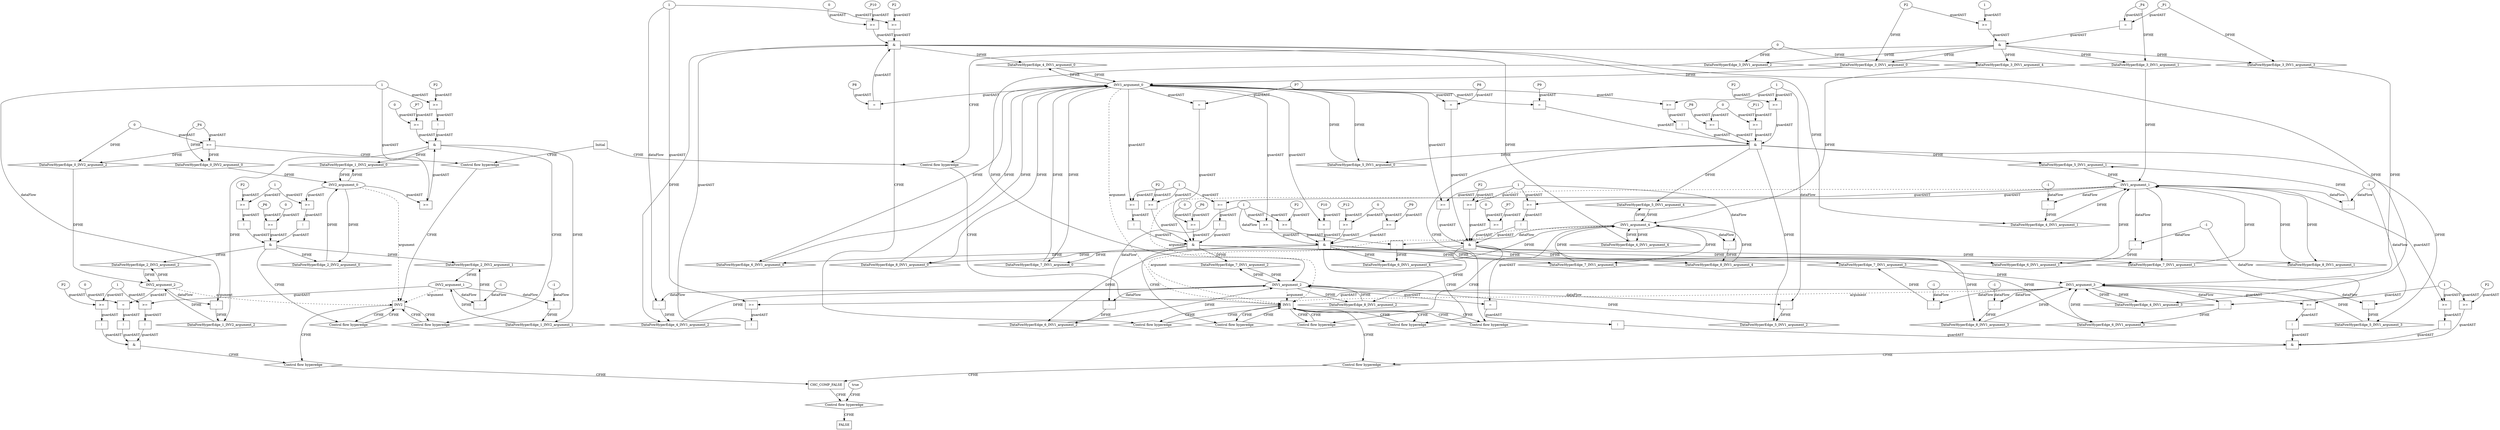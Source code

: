 digraph dag {
"CHC_COMP_FALSE" [label="CHC_COMP_FALSE" nodeName="CHC_COMP_FALSE" class=CONTROL  shape="rect"];
"INV1" [label="INV1" nodeName="INV1" class=CONTROL  shape="rect"];
"INV2" [label="INV2" nodeName="INV2" class=CONTROL  shape="rect"];
FALSE [label="FALSE" nodeName=FALSE class=CONTROL  shape="rect"];
Initial [label="Initial" nodeName=Initial class=CONTROL  shape="rect"];
ControlFowHyperEdge_0 [label="Control flow hyperedge" nodeName=ControlFowHyperEdge_0 class=controlFlowHyperEdge shape="diamond"];
"Initial" -> ControlFowHyperEdge_0 [label="CFHE"]
ControlFowHyperEdge_0 -> "INV2" [label="CFHE"]
ControlFowHyperEdge_1 [label="Control flow hyperedge" nodeName=ControlFowHyperEdge_1 class=controlFlowHyperEdge shape="diamond"];
"INV2" -> ControlFowHyperEdge_1 [label="CFHE"]
ControlFowHyperEdge_1 -> "INV2" [label="CFHE"]
ControlFowHyperEdge_2 [label="Control flow hyperedge" nodeName=ControlFowHyperEdge_2 class=controlFlowHyperEdge shape="diamond"];
"INV2" -> ControlFowHyperEdge_2 [label="CFHE"]
ControlFowHyperEdge_2 -> "INV2" [label="CFHE"]
ControlFowHyperEdge_3 [label="Control flow hyperedge" nodeName=ControlFowHyperEdge_3 class=controlFlowHyperEdge shape="diamond"];
"Initial" -> ControlFowHyperEdge_3 [label="CFHE"]
ControlFowHyperEdge_3 -> "INV1" [label="CFHE"]
ControlFowHyperEdge_4 [label="Control flow hyperedge" nodeName=ControlFowHyperEdge_4 class=controlFlowHyperEdge shape="diamond"];
"INV1" -> ControlFowHyperEdge_4 [label="CFHE"]
ControlFowHyperEdge_4 -> "INV1" [label="CFHE"]
ControlFowHyperEdge_5 [label="Control flow hyperedge" nodeName=ControlFowHyperEdge_5 class=controlFlowHyperEdge shape="diamond"];
"INV1" -> ControlFowHyperEdge_5 [label="CFHE"]
ControlFowHyperEdge_5 -> "INV1" [label="CFHE"]
ControlFowHyperEdge_6 [label="Control flow hyperedge" nodeName=ControlFowHyperEdge_6 class=controlFlowHyperEdge shape="diamond"];
"INV1" -> ControlFowHyperEdge_6 [label="CFHE"]
ControlFowHyperEdge_6 -> "INV1" [label="CFHE"]
ControlFowHyperEdge_7 [label="Control flow hyperedge" nodeName=ControlFowHyperEdge_7 class=controlFlowHyperEdge shape="diamond"];
"INV1" -> ControlFowHyperEdge_7 [label="CFHE"]
ControlFowHyperEdge_7 -> "INV1" [label="CFHE"]
ControlFowHyperEdge_8 [label="Control flow hyperedge" nodeName=ControlFowHyperEdge_8 class=controlFlowHyperEdge shape="diamond"];
"INV1" -> ControlFowHyperEdge_8 [label="CFHE"]
ControlFowHyperEdge_8 -> "INV1" [label="CFHE"]
ControlFowHyperEdge_9 [label="Control flow hyperedge" nodeName=ControlFowHyperEdge_9 class=controlFlowHyperEdge shape="diamond"];
"INV2" -> ControlFowHyperEdge_9 [label="CFHE"]
ControlFowHyperEdge_9 -> "CHC_COMP_FALSE" [label="CFHE"]
ControlFowHyperEdge_10 [label="Control flow hyperedge" nodeName=ControlFowHyperEdge_10 class=controlFlowHyperEdge shape="diamond"];
"INV1" -> ControlFowHyperEdge_10 [label="CFHE"]
ControlFowHyperEdge_10 -> "CHC_COMP_FALSE" [label="CFHE"]
ControlFowHyperEdge_11 [label="Control flow hyperedge" nodeName=ControlFowHyperEdge_11 class=controlFlowHyperEdge shape="diamond"];
"CHC_COMP_FALSE" -> ControlFowHyperEdge_11 [label="CFHE"]
ControlFowHyperEdge_11 -> "FALSE" [label="CFHE"]
"INV2_argument_0" [label="INV2_argument_0" nodeName=argument0 class=argument  head="INV2" shape="oval"];
"INV2_argument_0" -> "INV2"[label="argument" style="dashed"]
"INV2_argument_1" [label="INV2_argument_1" nodeName=argument1 class=argument  head="INV2" shape="oval"];
"INV2_argument_1" -> "INV2"[label="argument" style="dashed"]
"INV2_argument_2" [label="INV2_argument_2" nodeName=argument2 class=argument  head="INV2" shape="oval"];
"INV2_argument_2" -> "INV2"[label="argument" style="dashed"]
"INV1_argument_0" [label="INV1_argument_0" nodeName=argument0 class=argument  head="INV1" shape="oval"];
"INV1_argument_0" -> "INV1"[label="argument" style="dashed"]
"INV1_argument_1" [label="INV1_argument_1" nodeName=argument1 class=argument  head="INV1" shape="oval"];
"INV1_argument_1" -> "INV1"[label="argument" style="dashed"]
"INV1_argument_2" [label="INV1_argument_2" nodeName=argument2 class=argument  head="INV1" shape="oval"];
"INV1_argument_2" -> "INV1"[label="argument" style="dashed"]
"INV1_argument_3" [label="INV1_argument_3" nodeName=argument3 class=argument  head="INV1" shape="oval"];
"INV1_argument_3" -> "INV1"[label="argument" style="dashed"]
"INV1_argument_4" [label="INV1_argument_4" nodeName=argument4 class=argument  head="INV1" shape="oval"];
"INV1_argument_4" -> "INV1"[label="argument" style="dashed"]

"xxxINV2___Initial_0xxxguard_0_node_0" [label=">=" nodeName="xxxINV2___Initial_0xxxguard_0_node_0" class=Operator  shape="rect"];
"xxxINV2___Initial_0xxxdataFlow1_node_0" -> "xxxINV2___Initial_0xxxguard_0_node_0"[label="guardAST"]
"xxxINV2___Initial_0xxxdataFlow_0_node_0" -> "xxxINV2___Initial_0xxxguard_0_node_0"[label="guardAST"]

"xxxINV2___Initial_0xxxguard_0_node_0" -> "ControlFowHyperEdge_0" [label="CFHE"];
"xxxINV2___Initial_0xxxdataFlow_0_node_0" [label="_P4" nodeName="xxxINV2___Initial_0xxxdataFlow_0_node_0" class=symbolicConstant ];

"xxxINV2___Initial_0xxxdataFlow1_node_0" [label="0" nodeName="xxxINV2___Initial_0xxxdataFlow1_node_0" class=IdealInt ];

"xxxINV2___INV2_1xxx_and" [label="&" nodeName="xxxINV2___INV2_1xxx_and" class=Operator shape="rect"];
"xxxINV2___INV2_1xxxguard_0_node_0" [label="!" nodeName="xxxINV2___INV2_1xxxguard_0_node_0" class=Operator shape="rect"];
"xxxINV2___INV2_1xxxguard_0_node_1" [label=">=" nodeName="xxxINV2___INV2_1xxxguard_0_node_1" class=Operator  shape="rect"];
"xxxINV2___INV2_1xxxguard_0_node_2" [label="P2" nodeName="xxxINV2___INV2_1xxxguard_0_node_2" class=symbolicConstant ];
"xxxINV2___INV2_1xxxguard_0_node_1" -> "xxxINV2___INV2_1xxxguard_0_node_0"[label="guardAST"]
"xxxINV2___INV2_1xxxguard_0_node_2" -> "xxxINV2___INV2_1xxxguard_0_node_1"[label="guardAST"]
"xxxINV2___INV2_1xxxdataFlow1_node_2" -> "xxxINV2___INV2_1xxxguard_0_node_1"[label="guardAST"]

"xxxINV2___INV2_1xxxguard_0_node_0" -> "xxxINV2___INV2_1xxx_and" [label="guardAST"];
"xxxINV2___INV2_1xxxguard1_node_0" [label=">=" nodeName="xxxINV2___INV2_1xxxguard1_node_0" class=Operator  shape="rect"];
"xxxINV2___INV2_1xxxguard1_node_1" [label="_P7" nodeName="xxxINV2___INV2_1xxxguard1_node_1" class=symbolicConstant ];
"xxxINV2___INV2_1xxxguard1_node_2" [label="0" nodeName="xxxINV2___INV2_1xxxguard1_node_2" class=IdealInt ];
"xxxINV2___INV2_1xxxguard1_node_1" -> "xxxINV2___INV2_1xxxguard1_node_0"[label="guardAST"]
"xxxINV2___INV2_1xxxguard1_node_2" -> "xxxINV2___INV2_1xxxguard1_node_0"[label="guardAST"]

"xxxINV2___INV2_1xxxguard1_node_0" -> "xxxINV2___INV2_1xxx_and" [label="guardAST"];
"xxxINV2___INV2_1xxxguard2_node_0" [label=">=" nodeName="xxxINV2___INV2_1xxxguard2_node_0" class=Operator  shape="rect"];
"INV2_argument_0" -> "xxxINV2___INV2_1xxxguard2_node_0"[label="guardAST"]
"xxxINV2___INV2_1xxxdataFlow1_node_2" -> "xxxINV2___INV2_1xxxguard2_node_0"[label="guardAST"]

"xxxINV2___INV2_1xxxguard2_node_0" -> "xxxINV2___INV2_1xxx_and" [label="guardAST"];
"xxxINV2___INV2_1xxx_and" -> "ControlFowHyperEdge_1" [label="CFHE"];
"xxxINV2___INV2_1xxxdataFlow_0_node_0" [label="-" nodeName="xxxINV2___INV2_1xxxdataFlow_0_node_0" class= Operator shape="rect"];
"xxxINV2___INV2_1xxxdataFlow_0_node_2" [label="-1" nodeName="xxxINV2___INV2_1xxxdataFlow_0_node_2" class=IdealInt ];
"INV2_argument_1" -> "xxxINV2___INV2_1xxxdataFlow_0_node_0"[label="dataFlow"]
"xxxINV2___INV2_1xxxdataFlow_0_node_2" -> "xxxINV2___INV2_1xxxdataFlow_0_node_0"[label="dataFlow"]

"xxxINV2___INV2_1xxxdataFlow1_node_0" [label="-" nodeName="xxxINV2___INV2_1xxxdataFlow1_node_0" class= Operator shape="rect"];
"xxxINV2___INV2_1xxxdataFlow1_node_2" [label="1" nodeName="xxxINV2___INV2_1xxxdataFlow1_node_2" class=IdealInt ];
"INV2_argument_2" -> "xxxINV2___INV2_1xxxdataFlow1_node_0"[label="dataFlow"]
"xxxINV2___INV2_1xxxdataFlow1_node_2" -> "xxxINV2___INV2_1xxxdataFlow1_node_0"[label="dataFlow"]

"xxxINV2___INV2_2xxx_and" [label="&" nodeName="xxxINV2___INV2_2xxx_and" class=Operator shape="rect"];
"xxxINV2___INV2_2xxxguard_0_node_0" [label=">=" nodeName="xxxINV2___INV2_2xxxguard_0_node_0" class=Operator  shape="rect"];
"xxxINV2___INV2_2xxxguard_0_node_1" [label="_P6" nodeName="xxxINV2___INV2_2xxxguard_0_node_1" class=symbolicConstant ];
"xxxINV2___INV2_2xxxguard_0_node_2" [label="0" nodeName="xxxINV2___INV2_2xxxguard_0_node_2" class=IdealInt ];
"xxxINV2___INV2_2xxxguard_0_node_1" -> "xxxINV2___INV2_2xxxguard_0_node_0"[label="guardAST"]
"xxxINV2___INV2_2xxxguard_0_node_2" -> "xxxINV2___INV2_2xxxguard_0_node_0"[label="guardAST"]

"xxxINV2___INV2_2xxxguard_0_node_0" -> "xxxINV2___INV2_2xxx_and" [label="guardAST"];
"xxxINV2___INV2_2xxxguard1_node_0" [label="!" nodeName="xxxINV2___INV2_2xxxguard1_node_0" class=Operator shape="rect"];
"xxxINV2___INV2_2xxxguard1_node_1" [label=">=" nodeName="xxxINV2___INV2_2xxxguard1_node_1" class=Operator  shape="rect"];
"xxxINV2___INV2_2xxxguard1_node_2" [label="P2" nodeName="xxxINV2___INV2_2xxxguard1_node_2" class=symbolicConstant ];
"xxxINV2___INV2_2xxxguard1_node_3" [label="1" nodeName="xxxINV2___INV2_2xxxguard1_node_3" class=IdealInt ];
"xxxINV2___INV2_2xxxguard1_node_1" -> "xxxINV2___INV2_2xxxguard1_node_0"[label="guardAST"]
"xxxINV2___INV2_2xxxguard1_node_2" -> "xxxINV2___INV2_2xxxguard1_node_1"[label="guardAST"]
"xxxINV2___INV2_2xxxguard1_node_3" -> "xxxINV2___INV2_2xxxguard1_node_1"[label="guardAST"]

"xxxINV2___INV2_2xxxguard1_node_0" -> "xxxINV2___INV2_2xxx_and" [label="guardAST"];
"xxxINV2___INV2_2xxxguard2_node_0" [label="!" nodeName="xxxINV2___INV2_2xxxguard2_node_0" class=Operator shape="rect"];
"xxxINV2___INV2_2xxxguard2_node_1" [label=">=" nodeName="xxxINV2___INV2_2xxxguard2_node_1" class=Operator  shape="rect"];
"xxxINV2___INV2_2xxxguard2_node_1" -> "xxxINV2___INV2_2xxxguard2_node_0"[label="guardAST"]
"INV2_argument_0" -> "xxxINV2___INV2_2xxxguard2_node_1"[label="guardAST"]
"xxxINV2___INV2_2xxxguard1_node_3" -> "xxxINV2___INV2_2xxxguard2_node_1"[label="guardAST"]

"xxxINV2___INV2_2xxxguard2_node_0" -> "xxxINV2___INV2_2xxx_and" [label="guardAST"];
"xxxINV2___INV2_2xxx_and" -> "ControlFowHyperEdge_2" [label="CFHE"];
"xxxINV2___INV2_2xxxdataFlow_0_node_0" [label="-" nodeName="xxxINV2___INV2_2xxxdataFlow_0_node_0" class= Operator shape="rect"];
"xxxINV2___INV2_2xxxdataFlow_0_node_2" [label="-1" nodeName="xxxINV2___INV2_2xxxdataFlow_0_node_2" class=IdealInt ];
"INV2_argument_1" -> "xxxINV2___INV2_2xxxdataFlow_0_node_0"[label="dataFlow"]
"xxxINV2___INV2_2xxxdataFlow_0_node_2" -> "xxxINV2___INV2_2xxxdataFlow_0_node_0"[label="dataFlow"]

"xxxINV1___Initial_3xxx_and" [label="&" nodeName="xxxINV1___Initial_3xxx_and" class=Operator shape="rect"];
"xxxINV1___Initial_3xxxguard_0_node_0" [label=">=" nodeName="xxxINV1___Initial_3xxxguard_0_node_0" class=Operator  shape="rect"];
"xxxINV1___Initial_3xxxguard_0_node_2" [label="1" nodeName="xxxINV1___Initial_3xxxguard_0_node_2" class=IdealInt ];
"xxxINV1___Initial_3xxxdataFlow4_node_0" -> "xxxINV1___Initial_3xxxguard_0_node_0"[label="guardAST"]
"xxxINV1___Initial_3xxxguard_0_node_2" -> "xxxINV1___Initial_3xxxguard_0_node_0"[label="guardAST"]

"xxxINV1___Initial_3xxxguard_0_node_0" -> "xxxINV1___Initial_3xxx_and" [label="guardAST"];
"xxxINV1___Initial_3xxxguard1_node_0" [label="=" nodeName="xxxINV1___Initial_3xxxguard1_node_0" class=Operator  shape="rect"];
"xxxINV1___Initial_3xxxdataFlow1_node_0" -> "xxxINV1___Initial_3xxxguard1_node_0"[label="guardAST"]
"xxxINV1___Initial_3xxxdataFlow3_node_0" -> "xxxINV1___Initial_3xxxguard1_node_0"[label="guardAST"]

"xxxINV1___Initial_3xxxguard1_node_0" -> "xxxINV1___Initial_3xxx_and" [label="guardAST"];
"xxxINV1___Initial_3xxx_and" -> "ControlFowHyperEdge_3" [label="CFHE"];
"xxxINV1___Initial_3xxxdataFlow_0_node_0" [label="0" nodeName="xxxINV1___Initial_3xxxdataFlow_0_node_0" class=IdealInt ];

"xxxINV1___Initial_3xxxdataFlow1_node_0" [label="_P4" nodeName="xxxINV1___Initial_3xxxdataFlow1_node_0" class=symbolicConstant ];


"xxxINV1___Initial_3xxxdataFlow3_node_0" [label="_P1" nodeName="xxxINV1___Initial_3xxxdataFlow3_node_0" class=symbolicConstant ];

"xxxINV1___Initial_3xxxdataFlow4_node_0" [label="P2" nodeName="xxxINV1___Initial_3xxxdataFlow4_node_0" class=symbolicConstant ];

"xxxINV1___INV1_4xxx_and" [label="&" nodeName="xxxINV1___INV1_4xxx_and" class=Operator shape="rect"];
"xxxINV1___INV1_4xxxguard_0_node_0" [label=">=" nodeName="xxxINV1___INV1_4xxxguard_0_node_0" class=Operator  shape="rect"];
"xxxINV1___INV1_4xxxguard_0_node_1" [label="P2" nodeName="xxxINV1___INV1_4xxxguard_0_node_1" class=symbolicConstant ];
"xxxINV1___INV1_4xxxguard_0_node_1" -> "xxxINV1___INV1_4xxxguard_0_node_0"[label="guardAST"]
"xxxINV1___INV1_4xxxdataFlow1_node_2" -> "xxxINV1___INV1_4xxxguard_0_node_0"[label="guardAST"]

"xxxINV1___INV1_4xxxguard_0_node_0" -> "xxxINV1___INV1_4xxx_and" [label="guardAST"];
"xxxINV1___INV1_4xxxguard1_node_0" [label=">=" nodeName="xxxINV1___INV1_4xxxguard1_node_0" class=Operator  shape="rect"];
"xxxINV1___INV1_4xxxguard1_node_1" [label="_P10" nodeName="xxxINV1___INV1_4xxxguard1_node_1" class=symbolicConstant ];
"xxxINV1___INV1_4xxxguard1_node_2" [label="0" nodeName="xxxINV1___INV1_4xxxguard1_node_2" class=IdealInt ];
"xxxINV1___INV1_4xxxguard1_node_1" -> "xxxINV1___INV1_4xxxguard1_node_0"[label="guardAST"]
"xxxINV1___INV1_4xxxguard1_node_2" -> "xxxINV1___INV1_4xxxguard1_node_0"[label="guardAST"]

"xxxINV1___INV1_4xxxguard1_node_0" -> "xxxINV1___INV1_4xxx_and" [label="guardAST"];
"xxxINV1___INV1_4xxxguard2_node_0" [label="!" nodeName="xxxINV1___INV1_4xxxguard2_node_0" class=Operator shape="rect"];
"xxxINV1___INV1_4xxxguard2_node_1" [label=">=" nodeName="xxxINV1___INV1_4xxxguard2_node_1" class=Operator  shape="rect"];
"xxxINV1___INV1_4xxxguard2_node_1" -> "xxxINV1___INV1_4xxxguard2_node_0"[label="guardAST"]
"INV1_argument_3" -> "xxxINV1___INV1_4xxxguard2_node_1"[label="guardAST"]
"xxxINV1___INV1_4xxxdataFlow1_node_2" -> "xxxINV1___INV1_4xxxguard2_node_1"[label="guardAST"]

"xxxINV1___INV1_4xxxguard2_node_0" -> "xxxINV1___INV1_4xxx_and" [label="guardAST"];
"xxxINV1___INV1_4xxxguard3_node_0" [label="=" nodeName="xxxINV1___INV1_4xxxguard3_node_0" class=Operator  shape="rect"];
"xxxINV1___INV1_4xxxguard3_node_1" [label="P8" nodeName="xxxINV1___INV1_4xxxguard3_node_1" class=symbolicConstant ];
"xxxINV1___INV1_4xxxguard3_node_1" -> "xxxINV1___INV1_4xxxguard3_node_0"[label="guardAST"]
"INV1_argument_0" -> "xxxINV1___INV1_4xxxguard3_node_0"[label="guardAST"]

"xxxINV1___INV1_4xxxguard3_node_0" -> "xxxINV1___INV1_4xxx_and" [label="guardAST"];
"xxxINV1___INV1_4xxx_and" -> "ControlFowHyperEdge_4" [label="CFHE"];
"xxxINV1___INV1_4xxxdataFlow_0_node_0" [label="-" nodeName="xxxINV1___INV1_4xxxdataFlow_0_node_0" class= Operator shape="rect"];
"xxxINV1___INV1_4xxxdataFlow_0_node_2" [label="-1" nodeName="xxxINV1___INV1_4xxxdataFlow_0_node_2" class=IdealInt ];
"INV1_argument_1" -> "xxxINV1___INV1_4xxxdataFlow_0_node_0"[label="dataFlow"]
"xxxINV1___INV1_4xxxdataFlow_0_node_2" -> "xxxINV1___INV1_4xxxdataFlow_0_node_0"[label="dataFlow"]

"xxxINV1___INV1_4xxxdataFlow1_node_0" [label="-" nodeName="xxxINV1___INV1_4xxxdataFlow1_node_0" class= Operator shape="rect"];
"xxxINV1___INV1_4xxxdataFlow1_node_2" [label="1" nodeName="xxxINV1___INV1_4xxxdataFlow1_node_2" class=IdealInt ];
"INV1_argument_2" -> "xxxINV1___INV1_4xxxdataFlow1_node_0"[label="dataFlow"]
"xxxINV1___INV1_4xxxdataFlow1_node_2" -> "xxxINV1___INV1_4xxxdataFlow1_node_0"[label="dataFlow"]

"xxxINV1___INV1_5xxx_and" [label="&" nodeName="xxxINV1___INV1_5xxx_and" class=Operator shape="rect"];
"xxxINV1___INV1_5xxxguard_0_node_0" [label="=" nodeName="xxxINV1___INV1_5xxxguard_0_node_0" class=Operator  shape="rect"];
"xxxINV1___INV1_5xxxguard_0_node_1" [label="P9" nodeName="xxxINV1___INV1_5xxxguard_0_node_1" class=symbolicConstant ];
"xxxINV1___INV1_5xxxguard_0_node_1" -> "xxxINV1___INV1_5xxxguard_0_node_0"[label="guardAST"]
"INV1_argument_0" -> "xxxINV1___INV1_5xxxguard_0_node_0"[label="guardAST"]

"xxxINV1___INV1_5xxxguard_0_node_0" -> "xxxINV1___INV1_5xxx_and" [label="guardAST"];
"xxxINV1___INV1_5xxxguard1_node_0" [label="!" nodeName="xxxINV1___INV1_5xxxguard1_node_0" class=Operator shape="rect"];
"xxxINV1___INV1_5xxxguard1_node_1" [label=">=" nodeName="xxxINV1___INV1_5xxxguard1_node_1" class=Operator  shape="rect"];
"xxxINV1___INV1_5xxxguard1_node_1" -> "xxxINV1___INV1_5xxxguard1_node_0"[label="guardAST"]
"INV1_argument_0" -> "xxxINV1___INV1_5xxxguard1_node_1"[label="guardAST"]
"xxxINV1___INV1_5xxxdataFlow2_node_2" -> "xxxINV1___INV1_5xxxguard1_node_1"[label="guardAST"]

"xxxINV1___INV1_5xxxguard1_node_0" -> "xxxINV1___INV1_5xxx_and" [label="guardAST"];
"xxxINV1___INV1_5xxxguard2_node_0" [label=">=" nodeName="xxxINV1___INV1_5xxxguard2_node_0" class=Operator  shape="rect"];
"xxxINV1___INV1_5xxxguard2_node_1" [label="_P8" nodeName="xxxINV1___INV1_5xxxguard2_node_1" class=symbolicConstant ];
"xxxINV1___INV1_5xxxguard2_node_2" [label="0" nodeName="xxxINV1___INV1_5xxxguard2_node_2" class=IdealInt ];
"xxxINV1___INV1_5xxxguard2_node_1" -> "xxxINV1___INV1_5xxxguard2_node_0"[label="guardAST"]
"xxxINV1___INV1_5xxxguard2_node_2" -> "xxxINV1___INV1_5xxxguard2_node_0"[label="guardAST"]

"xxxINV1___INV1_5xxxguard2_node_0" -> "xxxINV1___INV1_5xxx_and" [label="guardAST"];
"xxxINV1___INV1_5xxxguard3_node_0" [label=">=" nodeName="xxxINV1___INV1_5xxxguard3_node_0" class=Operator  shape="rect"];
"xxxINV1___INV1_5xxxguard3_node_1" [label="P2" nodeName="xxxINV1___INV1_5xxxguard3_node_1" class=symbolicConstant ];
"xxxINV1___INV1_5xxxguard3_node_1" -> "xxxINV1___INV1_5xxxguard3_node_0"[label="guardAST"]
"xxxINV1___INV1_5xxxdataFlow2_node_2" -> "xxxINV1___INV1_5xxxguard3_node_0"[label="guardAST"]

"xxxINV1___INV1_5xxxguard3_node_0" -> "xxxINV1___INV1_5xxx_and" [label="guardAST"];
"xxxINV1___INV1_5xxxguard4_node_0" [label=">=" nodeName="xxxINV1___INV1_5xxxguard4_node_0" class=Operator  shape="rect"];
"xxxINV1___INV1_5xxxguard4_node_1" [label="_P11" nodeName="xxxINV1___INV1_5xxxguard4_node_1" class=symbolicConstant ];
"xxxINV1___INV1_5xxxguard4_node_1" -> "xxxINV1___INV1_5xxxguard4_node_0"[label="guardAST"]
"xxxINV1___INV1_5xxxguard2_node_2" -> "xxxINV1___INV1_5xxxguard4_node_0"[label="guardAST"]

"xxxINV1___INV1_5xxxguard4_node_0" -> "xxxINV1___INV1_5xxx_and" [label="guardAST"];
"xxxINV1___INV1_5xxx_and" -> "ControlFowHyperEdge_5" [label="CFHE"];
"xxxINV1___INV1_5xxxdataFlow_0_node_0" [label="-" nodeName="xxxINV1___INV1_5xxxdataFlow_0_node_0" class= Operator shape="rect"];
"xxxINV1___INV1_5xxxdataFlow_0_node_2" [label="-1" nodeName="xxxINV1___INV1_5xxxdataFlow_0_node_2" class=IdealInt ];
"INV1_argument_1" -> "xxxINV1___INV1_5xxxdataFlow_0_node_0"[label="dataFlow"]
"xxxINV1___INV1_5xxxdataFlow_0_node_2" -> "xxxINV1___INV1_5xxxdataFlow_0_node_0"[label="dataFlow"]

"xxxINV1___INV1_5xxxdataFlow1_node_0" [label="-" nodeName="xxxINV1___INV1_5xxxdataFlow1_node_0" class= Operator shape="rect"];
"INV1_argument_3" -> "xxxINV1___INV1_5xxxdataFlow1_node_0"[label="dataFlow"]
"xxxINV1___INV1_5xxxdataFlow_0_node_2" -> "xxxINV1___INV1_5xxxdataFlow1_node_0"[label="dataFlow"]

"xxxINV1___INV1_5xxxdataFlow2_node_0" [label="-" nodeName="xxxINV1___INV1_5xxxdataFlow2_node_0" class= Operator shape="rect"];
"xxxINV1___INV1_5xxxdataFlow2_node_2" [label="1" nodeName="xxxINV1___INV1_5xxxdataFlow2_node_2" class=IdealInt ];
"INV1_argument_2" -> "xxxINV1___INV1_5xxxdataFlow2_node_0"[label="dataFlow"]
"xxxINV1___INV1_5xxxdataFlow2_node_2" -> "xxxINV1___INV1_5xxxdataFlow2_node_0"[label="dataFlow"]

"xxxINV1___INV1_6xxx_and" [label="&" nodeName="xxxINV1___INV1_6xxx_and" class=Operator shape="rect"];
"xxxINV1___INV1_6xxxguard_0_node_0" [label="=" nodeName="xxxINV1___INV1_6xxxguard_0_node_0" class=Operator  shape="rect"];
"xxxINV1___INV1_6xxxguard_0_node_1" [label="P10" nodeName="xxxINV1___INV1_6xxxguard_0_node_1" class=symbolicConstant ];
"xxxINV1___INV1_6xxxguard_0_node_1" -> "xxxINV1___INV1_6xxxguard_0_node_0"[label="guardAST"]
"INV1_argument_0" -> "xxxINV1___INV1_6xxxguard_0_node_0"[label="guardAST"]

"xxxINV1___INV1_6xxxguard_0_node_0" -> "xxxINV1___INV1_6xxx_and" [label="guardAST"];
"xxxINV1___INV1_6xxxguard3_node_0" [label=">=" nodeName="xxxINV1___INV1_6xxxguard3_node_0" class=Operator  shape="rect"];
"xxxINV1___INV1_6xxxguard3_node_1" [label="_P9" nodeName="xxxINV1___INV1_6xxxguard3_node_1" class=symbolicConstant ];
"xxxINV1___INV1_6xxxguard3_node_2" [label="0" nodeName="xxxINV1___INV1_6xxxguard3_node_2" class=IdealInt ];
"xxxINV1___INV1_6xxxguard3_node_1" -> "xxxINV1___INV1_6xxxguard3_node_0"[label="guardAST"]
"xxxINV1___INV1_6xxxguard3_node_2" -> "xxxINV1___INV1_6xxxguard3_node_0"[label="guardAST"]

"xxxINV1___INV1_6xxxguard3_node_0" -> "xxxINV1___INV1_6xxx_and" [label="guardAST"];
"xxxINV1___INV1_6xxxguard4_node_0" [label=">=" nodeName="xxxINV1___INV1_6xxxguard4_node_0" class=Operator  shape="rect"];
"xxxINV1___INV1_6xxxguard4_node_1" [label="_P12" nodeName="xxxINV1___INV1_6xxxguard4_node_1" class=symbolicConstant ];
"xxxINV1___INV1_6xxxguard4_node_1" -> "xxxINV1___INV1_6xxxguard4_node_0"[label="guardAST"]
"xxxINV1___INV1_6xxxguard3_node_2" -> "xxxINV1___INV1_6xxxguard4_node_0"[label="guardAST"]

"xxxINV1___INV1_6xxxguard4_node_0" -> "xxxINV1___INV1_6xxx_and" [label="guardAST"];
"xxxINV1___INV1_6xxxguard2_node_0" [label=">=" nodeName="xxxINV1___INV1_6xxxguard2_node_0" class=Operator  shape="rect"];
"xxxINV1___INV1_6xxxguard2_node_1" [label="P2" nodeName="xxxINV1___INV1_6xxxguard2_node_1" class=symbolicConstant ];
"xxxINV1___INV1_6xxxguard2_node_1" -> "xxxINV1___INV1_6xxxguard2_node_0"[label="guardAST"]
"xxxINV1___INV1_6xxxdataFlow2_node_2" -> "xxxINV1___INV1_6xxxguard2_node_0"[label="guardAST"]

"xxxINV1___INV1_6xxxguard2_node_0" -> "xxxINV1___INV1_6xxx_and" [label="guardAST"];
"xxxINV1___INV1_6xxxguard1_node_0" [label=">=" nodeName="xxxINV1___INV1_6xxxguard1_node_0" class=Operator  shape="rect"];
"INV1_argument_0" -> "xxxINV1___INV1_6xxxguard1_node_0"[label="guardAST"]
"xxxINV1___INV1_6xxxdataFlow2_node_2" -> "xxxINV1___INV1_6xxxguard1_node_0"[label="guardAST"]

"xxxINV1___INV1_6xxxguard1_node_0" -> "xxxINV1___INV1_6xxx_and" [label="guardAST"];
"xxxINV1___INV1_6xxx_and" -> "ControlFowHyperEdge_6" [label="CFHE"];
"xxxINV1___INV1_6xxxdataFlow_0_node_0" [label="-" nodeName="xxxINV1___INV1_6xxxdataFlow_0_node_0" class= Operator shape="rect"];
"xxxINV1___INV1_6xxxdataFlow_0_node_2" [label="-1" nodeName="xxxINV1___INV1_6xxxdataFlow_0_node_2" class=IdealInt ];
"INV1_argument_1" -> "xxxINV1___INV1_6xxxdataFlow_0_node_0"[label="dataFlow"]
"xxxINV1___INV1_6xxxdataFlow_0_node_2" -> "xxxINV1___INV1_6xxxdataFlow_0_node_0"[label="dataFlow"]

"xxxINV1___INV1_6xxxdataFlow1_node_0" [label="-" nodeName="xxxINV1___INV1_6xxxdataFlow1_node_0" class= Operator shape="rect"];
"INV1_argument_3" -> "xxxINV1___INV1_6xxxdataFlow1_node_0"[label="dataFlow"]
"xxxINV1___INV1_6xxxdataFlow_0_node_2" -> "xxxINV1___INV1_6xxxdataFlow1_node_0"[label="dataFlow"]

"xxxINV1___INV1_6xxxdataFlow2_node_0" [label="-" nodeName="xxxINV1___INV1_6xxxdataFlow2_node_0" class= Operator shape="rect"];
"xxxINV1___INV1_6xxxdataFlow2_node_2" [label="1" nodeName="xxxINV1___INV1_6xxxdataFlow2_node_2" class=IdealInt ];
"INV1_argument_2" -> "xxxINV1___INV1_6xxxdataFlow2_node_0"[label="dataFlow"]
"xxxINV1___INV1_6xxxdataFlow2_node_2" -> "xxxINV1___INV1_6xxxdataFlow2_node_0"[label="dataFlow"]

"xxxINV1___INV1_6xxxdataFlow3_node_0" [label="-" nodeName="xxxINV1___INV1_6xxxdataFlow3_node_0" class= Operator shape="rect"];
"INV1_argument_4" -> "xxxINV1___INV1_6xxxdataFlow3_node_0"[label="dataFlow"]
"xxxINV1___INV1_6xxxdataFlow2_node_2" -> "xxxINV1___INV1_6xxxdataFlow3_node_0"[label="dataFlow"]

"xxxINV1___INV1_7xxx_and" [label="&" nodeName="xxxINV1___INV1_7xxx_and" class=Operator shape="rect"];
"xxxINV1___INV1_7xxxguard3_node_0" [label=">=" nodeName="xxxINV1___INV1_7xxxguard3_node_0" class=Operator  shape="rect"];
"xxxINV1___INV1_7xxxguard3_node_1" [label="P2" nodeName="xxxINV1___INV1_7xxxguard3_node_1" class=symbolicConstant ];
"xxxINV1___INV1_7xxxguard3_node_1" -> "xxxINV1___INV1_7xxxguard3_node_0"[label="guardAST"]
"xxxINV1___INV1_7xxxguard1_node_3" -> "xxxINV1___INV1_7xxxguard3_node_0"[label="guardAST"]

"xxxINV1___INV1_7xxxguard3_node_0" -> "xxxINV1___INV1_7xxx_and" [label="guardAST"];
"xxxINV1___INV1_7xxxguard_0_node_0" [label="=" nodeName="xxxINV1___INV1_7xxxguard_0_node_0" class=Operator  shape="rect"];
"xxxINV1___INV1_7xxxguard_0_node_1" [label="P7" nodeName="xxxINV1___INV1_7xxxguard_0_node_1" class=symbolicConstant ];
"xxxINV1___INV1_7xxxguard_0_node_1" -> "xxxINV1___INV1_7xxxguard_0_node_0"[label="guardAST"]
"INV1_argument_0" -> "xxxINV1___INV1_7xxxguard_0_node_0"[label="guardAST"]

"xxxINV1___INV1_7xxxguard_0_node_0" -> "xxxINV1___INV1_7xxx_and" [label="guardAST"];
"xxxINV1___INV1_7xxxguard2_node_0" [label=">=" nodeName="xxxINV1___INV1_7xxxguard2_node_0" class=Operator  shape="rect"];
"xxxINV1___INV1_7xxxguard2_node_1" [label="_P6" nodeName="xxxINV1___INV1_7xxxguard2_node_1" class=symbolicConstant ];
"xxxINV1___INV1_7xxxguard2_node_2" [label="0" nodeName="xxxINV1___INV1_7xxxguard2_node_2" class=IdealInt ];
"xxxINV1___INV1_7xxxguard2_node_1" -> "xxxINV1___INV1_7xxxguard2_node_0"[label="guardAST"]
"xxxINV1___INV1_7xxxguard2_node_2" -> "xxxINV1___INV1_7xxxguard2_node_0"[label="guardAST"]

"xxxINV1___INV1_7xxxguard2_node_0" -> "xxxINV1___INV1_7xxx_and" [label="guardAST"];
"xxxINV1___INV1_7xxxguard4_node_0" [label="!" nodeName="xxxINV1___INV1_7xxxguard4_node_0" class=Operator shape="rect"];
"xxxINV1___INV1_7xxxguard4_node_1" [label=">=" nodeName="xxxINV1___INV1_7xxxguard4_node_1" class=Operator  shape="rect"];
"xxxINV1___INV1_7xxxguard4_node_1" -> "xxxINV1___INV1_7xxxguard4_node_0"[label="guardAST"]
"INV1_argument_0" -> "xxxINV1___INV1_7xxxguard4_node_1"[label="guardAST"]
"xxxINV1___INV1_7xxxguard1_node_3" -> "xxxINV1___INV1_7xxxguard4_node_1"[label="guardAST"]

"xxxINV1___INV1_7xxxguard4_node_0" -> "xxxINV1___INV1_7xxx_and" [label="guardAST"];
"xxxINV1___INV1_7xxxguard1_node_0" [label="!" nodeName="xxxINV1___INV1_7xxxguard1_node_0" class=Operator shape="rect"];
"xxxINV1___INV1_7xxxguard1_node_1" [label=">=" nodeName="xxxINV1___INV1_7xxxguard1_node_1" class=Operator  shape="rect"];
"xxxINV1___INV1_7xxxguard1_node_3" [label="1" nodeName="xxxINV1___INV1_7xxxguard1_node_3" class=IdealInt ];
"xxxINV1___INV1_7xxxguard1_node_1" -> "xxxINV1___INV1_7xxxguard1_node_0"[label="guardAST"]
"INV1_argument_1" -> "xxxINV1___INV1_7xxxguard1_node_1"[label="guardAST"]
"xxxINV1___INV1_7xxxguard1_node_3" -> "xxxINV1___INV1_7xxxguard1_node_1"[label="guardAST"]

"xxxINV1___INV1_7xxxguard1_node_0" -> "xxxINV1___INV1_7xxx_and" [label="guardAST"];
"xxxINV1___INV1_7xxx_and" -> "ControlFowHyperEdge_7" [label="CFHE"];
"xxxINV1___INV1_7xxxdataFlow_0_node_0" [label="-" nodeName="xxxINV1___INV1_7xxxdataFlow_0_node_0" class= Operator shape="rect"];
"xxxINV1___INV1_7xxxdataFlow_0_node_2" [label="-1" nodeName="xxxINV1___INV1_7xxxdataFlow_0_node_2" class=IdealInt ];
"INV1_argument_3" -> "xxxINV1___INV1_7xxxdataFlow_0_node_0"[label="dataFlow"]
"xxxINV1___INV1_7xxxdataFlow_0_node_2" -> "xxxINV1___INV1_7xxxdataFlow_0_node_0"[label="dataFlow"]

"xxxINV1___INV1_8xxx_and" [label="&" nodeName="xxxINV1___INV1_8xxx_and" class=Operator shape="rect"];
"xxxINV1___INV1_8xxxguard4_node_0" [label=">=" nodeName="xxxINV1___INV1_8xxxguard4_node_0" class=Operator  shape="rect"];
"INV1_argument_0" -> "xxxINV1___INV1_8xxxguard4_node_0"[label="guardAST"]
"xxxINV1___INV1_8xxxdataFlow1_node_2" -> "xxxINV1___INV1_8xxxguard4_node_0"[label="guardAST"]

"xxxINV1___INV1_8xxxguard4_node_0" -> "xxxINV1___INV1_8xxx_and" [label="guardAST"];
"xxxINV1___INV1_8xxxguard2_node_0" [label=">=" nodeName="xxxINV1___INV1_8xxxguard2_node_0" class=Operator  shape="rect"];
"xxxINV1___INV1_8xxxguard2_node_1" [label="P2" nodeName="xxxINV1___INV1_8xxxguard2_node_1" class=symbolicConstant ];
"xxxINV1___INV1_8xxxguard2_node_1" -> "xxxINV1___INV1_8xxxguard2_node_0"[label="guardAST"]
"xxxINV1___INV1_8xxxdataFlow1_node_2" -> "xxxINV1___INV1_8xxxguard2_node_0"[label="guardAST"]

"xxxINV1___INV1_8xxxguard2_node_0" -> "xxxINV1___INV1_8xxx_and" [label="guardAST"];
"xxxINV1___INV1_8xxxguard3_node_0" [label=">=" nodeName="xxxINV1___INV1_8xxxguard3_node_0" class=Operator  shape="rect"];
"xxxINV1___INV1_8xxxguard3_node_1" [label="_P7" nodeName="xxxINV1___INV1_8xxxguard3_node_1" class=symbolicConstant ];
"xxxINV1___INV1_8xxxguard3_node_2" [label="0" nodeName="xxxINV1___INV1_8xxxguard3_node_2" class=IdealInt ];
"xxxINV1___INV1_8xxxguard3_node_1" -> "xxxINV1___INV1_8xxxguard3_node_0"[label="guardAST"]
"xxxINV1___INV1_8xxxguard3_node_2" -> "xxxINV1___INV1_8xxxguard3_node_0"[label="guardAST"]

"xxxINV1___INV1_8xxxguard3_node_0" -> "xxxINV1___INV1_8xxx_and" [label="guardAST"];
"xxxINV1___INV1_8xxxguard_0_node_0" [label="=" nodeName="xxxINV1___INV1_8xxxguard_0_node_0" class=Operator  shape="rect"];
"xxxINV1___INV1_8xxxguard_0_node_1" [label="P8" nodeName="xxxINV1___INV1_8xxxguard_0_node_1" class=symbolicConstant ];
"xxxINV1___INV1_8xxxguard_0_node_1" -> "xxxINV1___INV1_8xxxguard_0_node_0"[label="guardAST"]
"INV1_argument_0" -> "xxxINV1___INV1_8xxxguard_0_node_0"[label="guardAST"]

"xxxINV1___INV1_8xxxguard_0_node_0" -> "xxxINV1___INV1_8xxx_and" [label="guardAST"];
"xxxINV1___INV1_8xxxguard1_node_0" [label="!" nodeName="xxxINV1___INV1_8xxxguard1_node_0" class=Operator shape="rect"];
"xxxINV1___INV1_8xxxguard1_node_1" [label=">=" nodeName="xxxINV1___INV1_8xxxguard1_node_1" class=Operator  shape="rect"];
"xxxINV1___INV1_8xxxguard1_node_1" -> "xxxINV1___INV1_8xxxguard1_node_0"[label="guardAST"]
"INV1_argument_1" -> "xxxINV1___INV1_8xxxguard1_node_1"[label="guardAST"]
"xxxINV1___INV1_8xxxdataFlow1_node_2" -> "xxxINV1___INV1_8xxxguard1_node_1"[label="guardAST"]

"xxxINV1___INV1_8xxxguard1_node_0" -> "xxxINV1___INV1_8xxx_and" [label="guardAST"];
"xxxINV1___INV1_8xxx_and" -> "ControlFowHyperEdge_8" [label="CFHE"];
"xxxINV1___INV1_8xxxdataFlow_0_node_0" [label="-" nodeName="xxxINV1___INV1_8xxxdataFlow_0_node_0" class= Operator shape="rect"];
"xxxINV1___INV1_8xxxdataFlow_0_node_2" [label="-1" nodeName="xxxINV1___INV1_8xxxdataFlow_0_node_2" class=IdealInt ];
"INV1_argument_3" -> "xxxINV1___INV1_8xxxdataFlow_0_node_0"[label="dataFlow"]
"xxxINV1___INV1_8xxxdataFlow_0_node_2" -> "xxxINV1___INV1_8xxxdataFlow_0_node_0"[label="dataFlow"]

"xxxINV1___INV1_8xxxdataFlow1_node_0" [label="-" nodeName="xxxINV1___INV1_8xxxdataFlow1_node_0" class= Operator shape="rect"];
"xxxINV1___INV1_8xxxdataFlow1_node_2" [label="1" nodeName="xxxINV1___INV1_8xxxdataFlow1_node_2" class=IdealInt ];
"INV1_argument_4" -> "xxxINV1___INV1_8xxxdataFlow1_node_0"[label="dataFlow"]
"xxxINV1___INV1_8xxxdataFlow1_node_2" -> "xxxINV1___INV1_8xxxdataFlow1_node_0"[label="dataFlow"]

"xxxCHC_COMP_FALSE___INV2_9xxx_and" [label="&" nodeName="xxxCHC_COMP_FALSE___INV2_9xxx_and" class=Operator shape="rect"];
"xxxCHC_COMP_FALSE___INV2_9xxxguard_0_node_0" [label="!" nodeName="xxxCHC_COMP_FALSE___INV2_9xxxguard_0_node_0" class=Operator shape="rect"];
"xxxCHC_COMP_FALSE___INV2_9xxxguard_0_node_1" [label="=" nodeName="xxxCHC_COMP_FALSE___INV2_9xxxguard_0_node_1" class=Operator  shape="rect"];
"xxxCHC_COMP_FALSE___INV2_9xxxguard_0_node_3" [label="0" nodeName="xxxCHC_COMP_FALSE___INV2_9xxxguard_0_node_3" class=IdealInt ];
"xxxCHC_COMP_FALSE___INV2_9xxxguard_0_node_1" -> "xxxCHC_COMP_FALSE___INV2_9xxxguard_0_node_0"[label="guardAST"]
"INV2_argument_2" -> "xxxCHC_COMP_FALSE___INV2_9xxxguard_0_node_1"[label="guardAST"]
"xxxCHC_COMP_FALSE___INV2_9xxxguard_0_node_3" -> "xxxCHC_COMP_FALSE___INV2_9xxxguard_0_node_1"[label="guardAST"]

"xxxCHC_COMP_FALSE___INV2_9xxxguard_0_node_0" -> "xxxCHC_COMP_FALSE___INV2_9xxx_and" [label="guardAST"];
"xxxCHC_COMP_FALSE___INV2_9xxxguard1_node_0" [label="!" nodeName="xxxCHC_COMP_FALSE___INV2_9xxxguard1_node_0" class=Operator shape="rect"];
"xxxCHC_COMP_FALSE___INV2_9xxxguard1_node_1" [label=">=" nodeName="xxxCHC_COMP_FALSE___INV2_9xxxguard1_node_1" class=Operator  shape="rect"];
"xxxCHC_COMP_FALSE___INV2_9xxxguard1_node_2" [label="P2" nodeName="xxxCHC_COMP_FALSE___INV2_9xxxguard1_node_2" class=symbolicConstant ];
"xxxCHC_COMP_FALSE___INV2_9xxxguard1_node_3" [label="1" nodeName="xxxCHC_COMP_FALSE___INV2_9xxxguard1_node_3" class=IdealInt ];
"xxxCHC_COMP_FALSE___INV2_9xxxguard1_node_1" -> "xxxCHC_COMP_FALSE___INV2_9xxxguard1_node_0"[label="guardAST"]
"xxxCHC_COMP_FALSE___INV2_9xxxguard1_node_2" -> "xxxCHC_COMP_FALSE___INV2_9xxxguard1_node_1"[label="guardAST"]
"xxxCHC_COMP_FALSE___INV2_9xxxguard1_node_3" -> "xxxCHC_COMP_FALSE___INV2_9xxxguard1_node_1"[label="guardAST"]

"xxxCHC_COMP_FALSE___INV2_9xxxguard1_node_0" -> "xxxCHC_COMP_FALSE___INV2_9xxx_and" [label="guardAST"];
"xxxCHC_COMP_FALSE___INV2_9xxxguard2_node_0" [label="!" nodeName="xxxCHC_COMP_FALSE___INV2_9xxxguard2_node_0" class=Operator shape="rect"];
"xxxCHC_COMP_FALSE___INV2_9xxxguard2_node_1" [label=">=" nodeName="xxxCHC_COMP_FALSE___INV2_9xxxguard2_node_1" class=Operator  shape="rect"];
"xxxCHC_COMP_FALSE___INV2_9xxxguard2_node_1" -> "xxxCHC_COMP_FALSE___INV2_9xxxguard2_node_0"[label="guardAST"]
"INV2_argument_1" -> "xxxCHC_COMP_FALSE___INV2_9xxxguard2_node_1"[label="guardAST"]
"xxxCHC_COMP_FALSE___INV2_9xxxguard1_node_3" -> "xxxCHC_COMP_FALSE___INV2_9xxxguard2_node_1"[label="guardAST"]

"xxxCHC_COMP_FALSE___INV2_9xxxguard2_node_0" -> "xxxCHC_COMP_FALSE___INV2_9xxx_and" [label="guardAST"];
"xxxCHC_COMP_FALSE___INV2_9xxx_and" -> "ControlFowHyperEdge_9" [label="CFHE"];
"xxxCHC_COMP_FALSE___INV1_10xxx_and" [label="&" nodeName="xxxCHC_COMP_FALSE___INV1_10xxx_and" class=Operator shape="rect"];
"xxxCHC_COMP_FALSE___INV1_10xxxguard_0_node_0" [label="!" nodeName="xxxCHC_COMP_FALSE___INV1_10xxxguard_0_node_0" class=Operator shape="rect"];
"xxxCHC_COMP_FALSE___INV1_10xxxguard_0_node_1" [label="=" nodeName="xxxCHC_COMP_FALSE___INV1_10xxxguard_0_node_1" class=Operator  shape="rect"];
"xxxCHC_COMP_FALSE___INV1_10xxxguard_0_node_1" -> "xxxCHC_COMP_FALSE___INV1_10xxxguard_0_node_0"[label="guardAST"]
"INV1_argument_2" -> "xxxCHC_COMP_FALSE___INV1_10xxxguard_0_node_1"[label="guardAST"]
"INV1_argument_4" -> "xxxCHC_COMP_FALSE___INV1_10xxxguard_0_node_1"[label="guardAST"]

"xxxCHC_COMP_FALSE___INV1_10xxxguard_0_node_0" -> "xxxCHC_COMP_FALSE___INV1_10xxx_and" [label="guardAST"];
"xxxCHC_COMP_FALSE___INV1_10xxxguard1_node_0" [label=">=" nodeName="xxxCHC_COMP_FALSE___INV1_10xxxguard1_node_0" class=Operator  shape="rect"];
"xxxCHC_COMP_FALSE___INV1_10xxxguard1_node_1" [label="P2" nodeName="xxxCHC_COMP_FALSE___INV1_10xxxguard1_node_1" class=symbolicConstant ];
"xxxCHC_COMP_FALSE___INV1_10xxxguard1_node_2" [label="1" nodeName="xxxCHC_COMP_FALSE___INV1_10xxxguard1_node_2" class=IdealInt ];
"xxxCHC_COMP_FALSE___INV1_10xxxguard1_node_1" -> "xxxCHC_COMP_FALSE___INV1_10xxxguard1_node_0"[label="guardAST"]
"xxxCHC_COMP_FALSE___INV1_10xxxguard1_node_2" -> "xxxCHC_COMP_FALSE___INV1_10xxxguard1_node_0"[label="guardAST"]

"xxxCHC_COMP_FALSE___INV1_10xxxguard1_node_0" -> "xxxCHC_COMP_FALSE___INV1_10xxx_and" [label="guardAST"];
"xxxCHC_COMP_FALSE___INV1_10xxxguard2_node_0" [label="!" nodeName="xxxCHC_COMP_FALSE___INV1_10xxxguard2_node_0" class=Operator shape="rect"];
"xxxCHC_COMP_FALSE___INV1_10xxxguard2_node_1" [label=">=" nodeName="xxxCHC_COMP_FALSE___INV1_10xxxguard2_node_1" class=Operator  shape="rect"];
"xxxCHC_COMP_FALSE___INV1_10xxxguard2_node_1" -> "xxxCHC_COMP_FALSE___INV1_10xxxguard2_node_0"[label="guardAST"]
"INV1_argument_3" -> "xxxCHC_COMP_FALSE___INV1_10xxxguard2_node_1"[label="guardAST"]
"xxxCHC_COMP_FALSE___INV1_10xxxguard1_node_2" -> "xxxCHC_COMP_FALSE___INV1_10xxxguard2_node_1"[label="guardAST"]

"xxxCHC_COMP_FALSE___INV1_10xxxguard2_node_0" -> "xxxCHC_COMP_FALSE___INV1_10xxx_and" [label="guardAST"];
"xxxCHC_COMP_FALSE___INV1_10xxxguard3_node_0" [label="!" nodeName="xxxCHC_COMP_FALSE___INV1_10xxxguard3_node_0" class=Operator shape="rect"];
"xxxCHC_COMP_FALSE___INV1_10xxxguard3_node_1" [label=">=" nodeName="xxxCHC_COMP_FALSE___INV1_10xxxguard3_node_1" class=Operator  shape="rect"];
"xxxCHC_COMP_FALSE___INV1_10xxxguard3_node_1" -> "xxxCHC_COMP_FALSE___INV1_10xxxguard3_node_0"[label="guardAST"]
"INV1_argument_1" -> "xxxCHC_COMP_FALSE___INV1_10xxxguard3_node_1"[label="guardAST"]
"xxxCHC_COMP_FALSE___INV1_10xxxguard1_node_2" -> "xxxCHC_COMP_FALSE___INV1_10xxxguard3_node_1"[label="guardAST"]

"xxxCHC_COMP_FALSE___INV1_10xxxguard3_node_0" -> "xxxCHC_COMP_FALSE___INV1_10xxx_and" [label="guardAST"];
"xxxCHC_COMP_FALSE___INV1_10xxx_and" -> "ControlFowHyperEdge_10" [label="CFHE"];
"xxxFALSE___CHC_COMP_FALSE_11xxxguard_0_node_0" [label="true" nodeName="xxxFALSE___CHC_COMP_FALSE_11xxxguard_0_node_0" class=Constant ];

"xxxFALSE___CHC_COMP_FALSE_11xxxguard_0_node_0" -> "ControlFowHyperEdge_11" [label="CFHE"];
"INV2_argument_0" -> "DataFowHyperEdge_1_INV2_argument_0"[label="DFHE"]
"DataFowHyperEdge_1_INV2_argument_0" [label="DataFowHyperEdge_1_INV2_argument_0" nodeName="DataFowHyperEdge_1_INV2_argument_0" class=DataFlowHyperedge shape="diamond"];
"DataFowHyperEdge_1_INV2_argument_0" -> "INV2_argument_0"[label="DFHE"]
"xxxINV2___INV2_1xxx_and" -> "DataFowHyperEdge_1_INV2_argument_0"[label="DFHE"]
"INV2_argument_0" -> "DataFowHyperEdge_2_INV2_argument_0"[label="DFHE"]
"DataFowHyperEdge_2_INV2_argument_0" [label="DataFowHyperEdge_2_INV2_argument_0" nodeName="DataFowHyperEdge_2_INV2_argument_0" class=DataFlowHyperedge shape="diamond"];
"DataFowHyperEdge_2_INV2_argument_0" -> "INV2_argument_0"[label="DFHE"]
"xxxINV2___INV2_2xxx_and" -> "DataFowHyperEdge_2_INV2_argument_0"[label="DFHE"]
"INV2_argument_2" -> "DataFowHyperEdge_2_INV2_argument_2"[label="DFHE"]
"DataFowHyperEdge_2_INV2_argument_2" [label="DataFowHyperEdge_2_INV2_argument_2" nodeName="DataFowHyperEdge_2_INV2_argument_2" class=DataFlowHyperedge shape="diamond"];
"DataFowHyperEdge_2_INV2_argument_2" -> "INV2_argument_2"[label="DFHE"]
"xxxINV2___INV2_2xxx_and" -> "DataFowHyperEdge_2_INV2_argument_2"[label="DFHE"]
"INV1_argument_0" -> "DataFowHyperEdge_4_INV1_argument_0"[label="DFHE"]
"DataFowHyperEdge_4_INV1_argument_0" [label="DataFowHyperEdge_4_INV1_argument_0" nodeName="DataFowHyperEdge_4_INV1_argument_0" class=DataFlowHyperedge shape="diamond"];
"DataFowHyperEdge_4_INV1_argument_0" -> "INV1_argument_0"[label="DFHE"]
"xxxINV1___INV1_4xxx_and" -> "DataFowHyperEdge_4_INV1_argument_0"[label="DFHE"]
"INV1_argument_3" -> "DataFowHyperEdge_4_INV1_argument_3"[label="DFHE"]
"DataFowHyperEdge_4_INV1_argument_3" [label="DataFowHyperEdge_4_INV1_argument_3" nodeName="DataFowHyperEdge_4_INV1_argument_3" class=DataFlowHyperedge shape="diamond"];
"DataFowHyperEdge_4_INV1_argument_3" -> "INV1_argument_3"[label="DFHE"]
"xxxINV1___INV1_4xxx_and" -> "DataFowHyperEdge_4_INV1_argument_3"[label="DFHE"]
"INV1_argument_4" -> "DataFowHyperEdge_4_INV1_argument_4"[label="DFHE"]
"DataFowHyperEdge_4_INV1_argument_4" [label="DataFowHyperEdge_4_INV1_argument_4" nodeName="DataFowHyperEdge_4_INV1_argument_4" class=DataFlowHyperedge shape="diamond"];
"DataFowHyperEdge_4_INV1_argument_4" -> "INV1_argument_4"[label="DFHE"]
"xxxINV1___INV1_4xxx_and" -> "DataFowHyperEdge_4_INV1_argument_4"[label="DFHE"]
"INV1_argument_0" -> "DataFowHyperEdge_5_INV1_argument_0"[label="DFHE"]
"DataFowHyperEdge_5_INV1_argument_0" [label="DataFowHyperEdge_5_INV1_argument_0" nodeName="DataFowHyperEdge_5_INV1_argument_0" class=DataFlowHyperedge shape="diamond"];
"DataFowHyperEdge_5_INV1_argument_0" -> "INV1_argument_0"[label="DFHE"]
"xxxINV1___INV1_5xxx_and" -> "DataFowHyperEdge_5_INV1_argument_0"[label="DFHE"]
"INV1_argument_4" -> "DataFowHyperEdge_5_INV1_argument_4"[label="DFHE"]
"DataFowHyperEdge_5_INV1_argument_4" [label="DataFowHyperEdge_5_INV1_argument_4" nodeName="DataFowHyperEdge_5_INV1_argument_4" class=DataFlowHyperedge shape="diamond"];
"DataFowHyperEdge_5_INV1_argument_4" -> "INV1_argument_4"[label="DFHE"]
"xxxINV1___INV1_5xxx_and" -> "DataFowHyperEdge_5_INV1_argument_4"[label="DFHE"]
"INV1_argument_0" -> "DataFowHyperEdge_6_INV1_argument_0"[label="DFHE"]
"DataFowHyperEdge_6_INV1_argument_0" [label="DataFowHyperEdge_6_INV1_argument_0" nodeName="DataFowHyperEdge_6_INV1_argument_0" class=DataFlowHyperedge shape="diamond"];
"DataFowHyperEdge_6_INV1_argument_0" -> "INV1_argument_0"[label="DFHE"]
"xxxINV1___INV1_6xxx_and" -> "DataFowHyperEdge_6_INV1_argument_0"[label="DFHE"]
"INV1_argument_0" -> "DataFowHyperEdge_7_INV1_argument_0"[label="DFHE"]
"DataFowHyperEdge_7_INV1_argument_0" [label="DataFowHyperEdge_7_INV1_argument_0" nodeName="DataFowHyperEdge_7_INV1_argument_0" class=DataFlowHyperedge shape="diamond"];
"DataFowHyperEdge_7_INV1_argument_0" -> "INV1_argument_0"[label="DFHE"]
"xxxINV1___INV1_7xxx_and" -> "DataFowHyperEdge_7_INV1_argument_0"[label="DFHE"]
"INV1_argument_1" -> "DataFowHyperEdge_7_INV1_argument_1"[label="DFHE"]
"DataFowHyperEdge_7_INV1_argument_1" [label="DataFowHyperEdge_7_INV1_argument_1" nodeName="DataFowHyperEdge_7_INV1_argument_1" class=DataFlowHyperedge shape="diamond"];
"DataFowHyperEdge_7_INV1_argument_1" -> "INV1_argument_1"[label="DFHE"]
"xxxINV1___INV1_7xxx_and" -> "DataFowHyperEdge_7_INV1_argument_1"[label="DFHE"]
"INV1_argument_2" -> "DataFowHyperEdge_7_INV1_argument_2"[label="DFHE"]
"DataFowHyperEdge_7_INV1_argument_2" [label="DataFowHyperEdge_7_INV1_argument_2" nodeName="DataFowHyperEdge_7_INV1_argument_2" class=DataFlowHyperedge shape="diamond"];
"DataFowHyperEdge_7_INV1_argument_2" -> "INV1_argument_2"[label="DFHE"]
"xxxINV1___INV1_7xxx_and" -> "DataFowHyperEdge_7_INV1_argument_2"[label="DFHE"]
"INV1_argument_4" -> "DataFowHyperEdge_7_INV1_argument_4"[label="DFHE"]
"DataFowHyperEdge_7_INV1_argument_4" [label="DataFowHyperEdge_7_INV1_argument_4" nodeName="DataFowHyperEdge_7_INV1_argument_4" class=DataFlowHyperedge shape="diamond"];
"DataFowHyperEdge_7_INV1_argument_4" -> "INV1_argument_4"[label="DFHE"]
"xxxINV1___INV1_7xxx_and" -> "DataFowHyperEdge_7_INV1_argument_4"[label="DFHE"]
"INV1_argument_0" -> "DataFowHyperEdge_8_INV1_argument_0"[label="DFHE"]
"DataFowHyperEdge_8_INV1_argument_0" [label="DataFowHyperEdge_8_INV1_argument_0" nodeName="DataFowHyperEdge_8_INV1_argument_0" class=DataFlowHyperedge shape="diamond"];
"DataFowHyperEdge_8_INV1_argument_0" -> "INV1_argument_0"[label="DFHE"]
"xxxINV1___INV1_8xxx_and" -> "DataFowHyperEdge_8_INV1_argument_0"[label="DFHE"]
"INV1_argument_1" -> "DataFowHyperEdge_8_INV1_argument_1"[label="DFHE"]
"DataFowHyperEdge_8_INV1_argument_1" [label="DataFowHyperEdge_8_INV1_argument_1" nodeName="DataFowHyperEdge_8_INV1_argument_1" class=DataFlowHyperedge shape="diamond"];
"DataFowHyperEdge_8_INV1_argument_1" -> "INV1_argument_1"[label="DFHE"]
"xxxINV1___INV1_8xxx_and" -> "DataFowHyperEdge_8_INV1_argument_1"[label="DFHE"]
"INV1_argument_2" -> "DataFowHyperEdge_8_INV1_argument_2"[label="DFHE"]
"DataFowHyperEdge_8_INV1_argument_2" [label="DataFowHyperEdge_8_INV1_argument_2" nodeName="DataFowHyperEdge_8_INV1_argument_2" class=DataFlowHyperedge shape="diamond"];
"DataFowHyperEdge_8_INV1_argument_2" -> "INV1_argument_2"[label="DFHE"]
"xxxINV1___INV1_8xxx_and" -> "DataFowHyperEdge_8_INV1_argument_2"[label="DFHE"]
"DataFowHyperEdge_0_INV2_argument_0" [label="DataFowHyperEdge_0_INV2_argument_0" nodeName="DataFowHyperEdge_0_INV2_argument_0" class=DataFlowHyperedge shape="diamond"];
"DataFowHyperEdge_0_INV2_argument_0" -> "INV2_argument_0"[label="DFHE"]
"xxxINV2___Initial_0xxxguard_0_node_0" -> "DataFowHyperEdge_0_INV2_argument_0"[label="DFHE"]
"xxxINV2___Initial_0xxxdataFlow_0_node_0" -> "DataFowHyperEdge_0_INV2_argument_0" [label="DFHE"];
"DataFowHyperEdge_0_INV2_argument_2" [label="DataFowHyperEdge_0_INV2_argument_2" nodeName="DataFowHyperEdge_0_INV2_argument_2" class=DataFlowHyperedge shape="diamond"];
"DataFowHyperEdge_0_INV2_argument_2" -> "INV2_argument_2"[label="DFHE"]
"xxxINV2___Initial_0xxxguard_0_node_0" -> "DataFowHyperEdge_0_INV2_argument_2"[label="DFHE"]
"xxxINV2___Initial_0xxxdataFlow1_node_0" -> "DataFowHyperEdge_0_INV2_argument_2" [label="DFHE"];
"DataFowHyperEdge_1_INV2_argument_1" [label="DataFowHyperEdge_1_INV2_argument_1" nodeName="DataFowHyperEdge_1_INV2_argument_1" class=DataFlowHyperedge shape="diamond"];
"DataFowHyperEdge_1_INV2_argument_1" -> "INV2_argument_1"[label="DFHE"]
"xxxINV2___INV2_1xxx_and" -> "DataFowHyperEdge_1_INV2_argument_1"[label="DFHE"]
"xxxINV2___INV2_1xxxdataFlow_0_node_0" -> "DataFowHyperEdge_1_INV2_argument_1" [label="DFHE"];
"DataFowHyperEdge_1_INV2_argument_2" [label="DataFowHyperEdge_1_INV2_argument_2" nodeName="DataFowHyperEdge_1_INV2_argument_2" class=DataFlowHyperedge shape="diamond"];
"DataFowHyperEdge_1_INV2_argument_2" -> "INV2_argument_2"[label="DFHE"]
"xxxINV2___INV2_1xxx_and" -> "DataFowHyperEdge_1_INV2_argument_2"[label="DFHE"]
"xxxINV2___INV2_1xxxdataFlow1_node_0" -> "DataFowHyperEdge_1_INV2_argument_2" [label="DFHE"];
"DataFowHyperEdge_2_INV2_argument_1" [label="DataFowHyperEdge_2_INV2_argument_1" nodeName="DataFowHyperEdge_2_INV2_argument_1" class=DataFlowHyperedge shape="diamond"];
"DataFowHyperEdge_2_INV2_argument_1" -> "INV2_argument_1"[label="DFHE"]
"xxxINV2___INV2_2xxx_and" -> "DataFowHyperEdge_2_INV2_argument_1"[label="DFHE"]
"xxxINV2___INV2_2xxxdataFlow_0_node_0" -> "DataFowHyperEdge_2_INV2_argument_1" [label="DFHE"];
"DataFowHyperEdge_3_INV1_argument_0" [label="DataFowHyperEdge_3_INV1_argument_0" nodeName="DataFowHyperEdge_3_INV1_argument_0" class=DataFlowHyperedge shape="diamond"];
"DataFowHyperEdge_3_INV1_argument_0" -> "INV1_argument_0"[label="DFHE"]
"xxxINV1___Initial_3xxx_and" -> "DataFowHyperEdge_3_INV1_argument_0"[label="DFHE"]
"xxxINV1___Initial_3xxxdataFlow4_node_0" -> "DataFowHyperEdge_3_INV1_argument_0" [label="DFHE"];
"DataFowHyperEdge_3_INV1_argument_1" [label="DataFowHyperEdge_3_INV1_argument_1" nodeName="DataFowHyperEdge_3_INV1_argument_1" class=DataFlowHyperedge shape="diamond"];
"DataFowHyperEdge_3_INV1_argument_1" -> "INV1_argument_1"[label="DFHE"]
"xxxINV1___Initial_3xxx_and" -> "DataFowHyperEdge_3_INV1_argument_1"[label="DFHE"]
"xxxINV1___Initial_3xxxdataFlow1_node_0" -> "DataFowHyperEdge_3_INV1_argument_1" [label="DFHE"];
"DataFowHyperEdge_3_INV1_argument_2" [label="DataFowHyperEdge_3_INV1_argument_2" nodeName="DataFowHyperEdge_3_INV1_argument_2" class=DataFlowHyperedge shape="diamond"];
"DataFowHyperEdge_3_INV1_argument_2" -> "INV1_argument_2"[label="DFHE"]
"xxxINV1___Initial_3xxx_and" -> "DataFowHyperEdge_3_INV1_argument_2"[label="DFHE"]
"xxxINV1___Initial_3xxxdataFlow_0_node_0" -> "DataFowHyperEdge_3_INV1_argument_2" [label="DFHE"];
"DataFowHyperEdge_3_INV1_argument_3" [label="DataFowHyperEdge_3_INV1_argument_3" nodeName="DataFowHyperEdge_3_INV1_argument_3" class=DataFlowHyperedge shape="diamond"];
"DataFowHyperEdge_3_INV1_argument_3" -> "INV1_argument_3"[label="DFHE"]
"xxxINV1___Initial_3xxx_and" -> "DataFowHyperEdge_3_INV1_argument_3"[label="DFHE"]
"xxxINV1___Initial_3xxxdataFlow3_node_0" -> "DataFowHyperEdge_3_INV1_argument_3" [label="DFHE"];
"DataFowHyperEdge_3_INV1_argument_4" [label="DataFowHyperEdge_3_INV1_argument_4" nodeName="DataFowHyperEdge_3_INV1_argument_4" class=DataFlowHyperedge shape="diamond"];
"DataFowHyperEdge_3_INV1_argument_4" -> "INV1_argument_4"[label="DFHE"]
"xxxINV1___Initial_3xxx_and" -> "DataFowHyperEdge_3_INV1_argument_4"[label="DFHE"]
"xxxINV1___Initial_3xxxdataFlow_0_node_0" -> "DataFowHyperEdge_3_INV1_argument_4" [label="DFHE"];
"DataFowHyperEdge_4_INV1_argument_1" [label="DataFowHyperEdge_4_INV1_argument_1" nodeName="DataFowHyperEdge_4_INV1_argument_1" class=DataFlowHyperedge shape="diamond"];
"DataFowHyperEdge_4_INV1_argument_1" -> "INV1_argument_1"[label="DFHE"]
"xxxINV1___INV1_4xxx_and" -> "DataFowHyperEdge_4_INV1_argument_1"[label="DFHE"]
"xxxINV1___INV1_4xxxdataFlow_0_node_0" -> "DataFowHyperEdge_4_INV1_argument_1" [label="DFHE"];
"DataFowHyperEdge_4_INV1_argument_2" [label="DataFowHyperEdge_4_INV1_argument_2" nodeName="DataFowHyperEdge_4_INV1_argument_2" class=DataFlowHyperedge shape="diamond"];
"DataFowHyperEdge_4_INV1_argument_2" -> "INV1_argument_2"[label="DFHE"]
"xxxINV1___INV1_4xxx_and" -> "DataFowHyperEdge_4_INV1_argument_2"[label="DFHE"]
"xxxINV1___INV1_4xxxdataFlow1_node_0" -> "DataFowHyperEdge_4_INV1_argument_2" [label="DFHE"];
"DataFowHyperEdge_5_INV1_argument_1" [label="DataFowHyperEdge_5_INV1_argument_1" nodeName="DataFowHyperEdge_5_INV1_argument_1" class=DataFlowHyperedge shape="diamond"];
"DataFowHyperEdge_5_INV1_argument_1" -> "INV1_argument_1"[label="DFHE"]
"xxxINV1___INV1_5xxx_and" -> "DataFowHyperEdge_5_INV1_argument_1"[label="DFHE"]
"xxxINV1___INV1_5xxxdataFlow_0_node_0" -> "DataFowHyperEdge_5_INV1_argument_1" [label="DFHE"];
"DataFowHyperEdge_5_INV1_argument_2" [label="DataFowHyperEdge_5_INV1_argument_2" nodeName="DataFowHyperEdge_5_INV1_argument_2" class=DataFlowHyperedge shape="diamond"];
"DataFowHyperEdge_5_INV1_argument_2" -> "INV1_argument_2"[label="DFHE"]
"xxxINV1___INV1_5xxx_and" -> "DataFowHyperEdge_5_INV1_argument_2"[label="DFHE"]
"xxxINV1___INV1_5xxxdataFlow2_node_0" -> "DataFowHyperEdge_5_INV1_argument_2" [label="DFHE"];
"DataFowHyperEdge_5_INV1_argument_3" [label="DataFowHyperEdge_5_INV1_argument_3" nodeName="DataFowHyperEdge_5_INV1_argument_3" class=DataFlowHyperedge shape="diamond"];
"DataFowHyperEdge_5_INV1_argument_3" -> "INV1_argument_3"[label="DFHE"]
"xxxINV1___INV1_5xxx_and" -> "DataFowHyperEdge_5_INV1_argument_3"[label="DFHE"]
"xxxINV1___INV1_5xxxdataFlow1_node_0" -> "DataFowHyperEdge_5_INV1_argument_3" [label="DFHE"];
"DataFowHyperEdge_6_INV1_argument_1" [label="DataFowHyperEdge_6_INV1_argument_1" nodeName="DataFowHyperEdge_6_INV1_argument_1" class=DataFlowHyperedge shape="diamond"];
"DataFowHyperEdge_6_INV1_argument_1" -> "INV1_argument_1"[label="DFHE"]
"xxxINV1___INV1_6xxx_and" -> "DataFowHyperEdge_6_INV1_argument_1"[label="DFHE"]
"xxxINV1___INV1_6xxxdataFlow_0_node_0" -> "DataFowHyperEdge_6_INV1_argument_1" [label="DFHE"];
"DataFowHyperEdge_6_INV1_argument_2" [label="DataFowHyperEdge_6_INV1_argument_2" nodeName="DataFowHyperEdge_6_INV1_argument_2" class=DataFlowHyperedge shape="diamond"];
"DataFowHyperEdge_6_INV1_argument_2" -> "INV1_argument_2"[label="DFHE"]
"xxxINV1___INV1_6xxx_and" -> "DataFowHyperEdge_6_INV1_argument_2"[label="DFHE"]
"xxxINV1___INV1_6xxxdataFlow2_node_0" -> "DataFowHyperEdge_6_INV1_argument_2" [label="DFHE"];
"DataFowHyperEdge_6_INV1_argument_3" [label="DataFowHyperEdge_6_INV1_argument_3" nodeName="DataFowHyperEdge_6_INV1_argument_3" class=DataFlowHyperedge shape="diamond"];
"DataFowHyperEdge_6_INV1_argument_3" -> "INV1_argument_3"[label="DFHE"]
"xxxINV1___INV1_6xxx_and" -> "DataFowHyperEdge_6_INV1_argument_3"[label="DFHE"]
"xxxINV1___INV1_6xxxdataFlow1_node_0" -> "DataFowHyperEdge_6_INV1_argument_3" [label="DFHE"];
"DataFowHyperEdge_6_INV1_argument_4" [label="DataFowHyperEdge_6_INV1_argument_4" nodeName="DataFowHyperEdge_6_INV1_argument_4" class=DataFlowHyperedge shape="diamond"];
"DataFowHyperEdge_6_INV1_argument_4" -> "INV1_argument_4"[label="DFHE"]
"xxxINV1___INV1_6xxx_and" -> "DataFowHyperEdge_6_INV1_argument_4"[label="DFHE"]
"xxxINV1___INV1_6xxxdataFlow3_node_0" -> "DataFowHyperEdge_6_INV1_argument_4" [label="DFHE"];
"DataFowHyperEdge_7_INV1_argument_3" [label="DataFowHyperEdge_7_INV1_argument_3" nodeName="DataFowHyperEdge_7_INV1_argument_3" class=DataFlowHyperedge shape="diamond"];
"DataFowHyperEdge_7_INV1_argument_3" -> "INV1_argument_3"[label="DFHE"]
"xxxINV1___INV1_7xxx_and" -> "DataFowHyperEdge_7_INV1_argument_3"[label="DFHE"]
"xxxINV1___INV1_7xxxdataFlow_0_node_0" -> "DataFowHyperEdge_7_INV1_argument_3" [label="DFHE"];
"DataFowHyperEdge_8_INV1_argument_3" [label="DataFowHyperEdge_8_INV1_argument_3" nodeName="DataFowHyperEdge_8_INV1_argument_3" class=DataFlowHyperedge shape="diamond"];
"DataFowHyperEdge_8_INV1_argument_3" -> "INV1_argument_3"[label="DFHE"]
"xxxINV1___INV1_8xxx_and" -> "DataFowHyperEdge_8_INV1_argument_3"[label="DFHE"]
"xxxINV1___INV1_8xxxdataFlow_0_node_0" -> "DataFowHyperEdge_8_INV1_argument_3" [label="DFHE"];
"DataFowHyperEdge_8_INV1_argument_4" [label="DataFowHyperEdge_8_INV1_argument_4" nodeName="DataFowHyperEdge_8_INV1_argument_4" class=DataFlowHyperedge shape="diamond"];
"DataFowHyperEdge_8_INV1_argument_4" -> "INV1_argument_4"[label="DFHE"]
"xxxINV1___INV1_8xxx_and" -> "DataFowHyperEdge_8_INV1_argument_4"[label="DFHE"]
"xxxINV1___INV1_8xxxdataFlow1_node_0" -> "DataFowHyperEdge_8_INV1_argument_4" [label="DFHE"];




}
